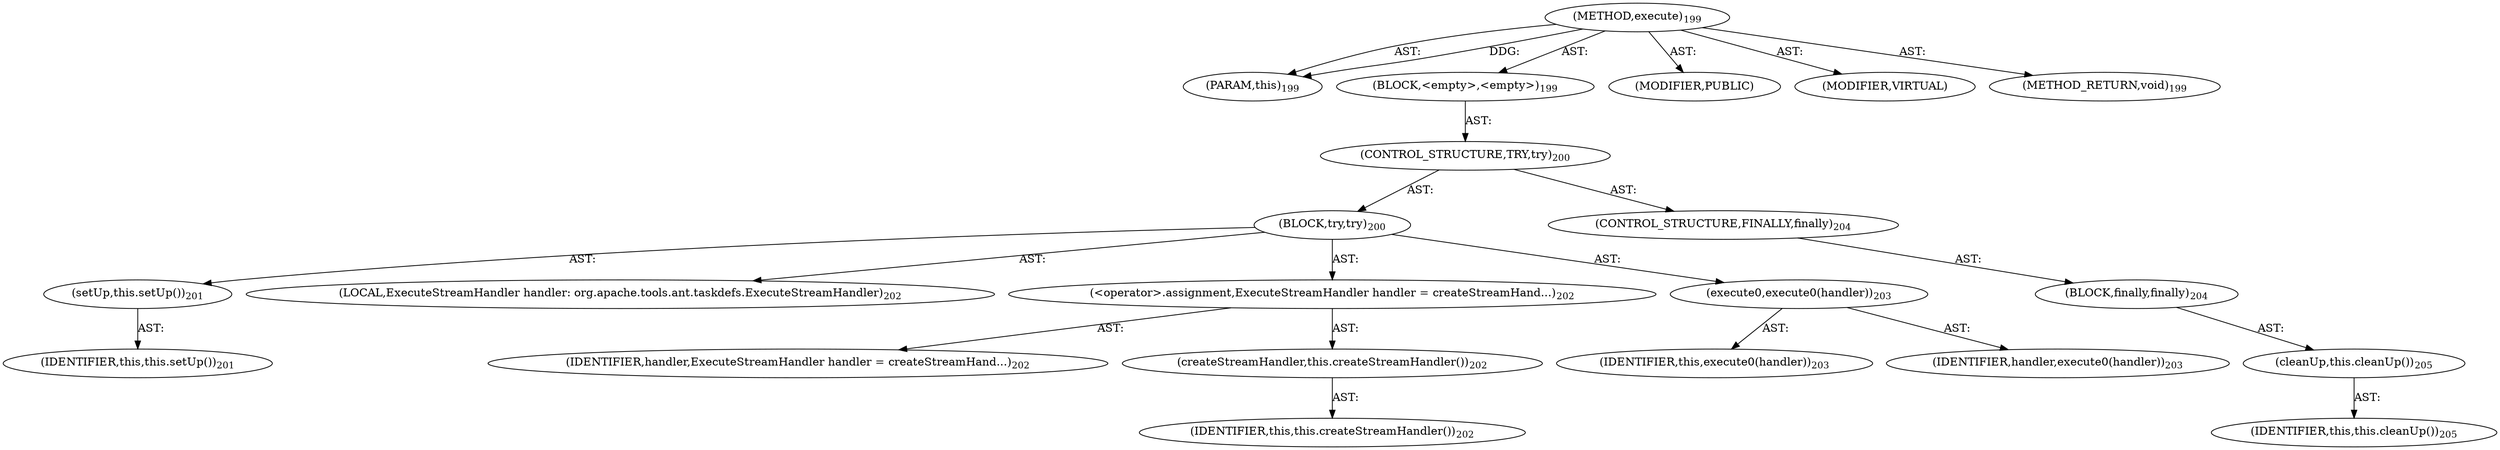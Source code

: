 digraph "execute" {  
"111669149705" [label = <(METHOD,execute)<SUB>199</SUB>> ]
"115964116996" [label = <(PARAM,this)<SUB>199</SUB>> ]
"25769803787" [label = <(BLOCK,&lt;empty&gt;,&lt;empty&gt;)<SUB>199</SUB>> ]
"47244640258" [label = <(CONTROL_STRUCTURE,TRY,try)<SUB>200</SUB>> ]
"25769803788" [label = <(BLOCK,try,try)<SUB>200</SUB>> ]
"30064771144" [label = <(setUp,this.setUp())<SUB>201</SUB>> ]
"68719476740" [label = <(IDENTIFIER,this,this.setUp())<SUB>201</SUB>> ]
"94489280512" [label = <(LOCAL,ExecuteStreamHandler handler: org.apache.tools.ant.taskdefs.ExecuteStreamHandler)<SUB>202</SUB>> ]
"30064771145" [label = <(&lt;operator&gt;.assignment,ExecuteStreamHandler handler = createStreamHand...)<SUB>202</SUB>> ]
"68719476794" [label = <(IDENTIFIER,handler,ExecuteStreamHandler handler = createStreamHand...)<SUB>202</SUB>> ]
"30064771146" [label = <(createStreamHandler,this.createStreamHandler())<SUB>202</SUB>> ]
"68719476741" [label = <(IDENTIFIER,this,this.createStreamHandler())<SUB>202</SUB>> ]
"30064771147" [label = <(execute0,execute0(handler))<SUB>203</SUB>> ]
"68719476742" [label = <(IDENTIFIER,this,execute0(handler))<SUB>203</SUB>> ]
"68719476795" [label = <(IDENTIFIER,handler,execute0(handler))<SUB>203</SUB>> ]
"47244640259" [label = <(CONTROL_STRUCTURE,FINALLY,finally)<SUB>204</SUB>> ]
"25769803789" [label = <(BLOCK,finally,finally)<SUB>204</SUB>> ]
"30064771148" [label = <(cleanUp,this.cleanUp())<SUB>205</SUB>> ]
"68719476743" [label = <(IDENTIFIER,this,this.cleanUp())<SUB>205</SUB>> ]
"133143986201" [label = <(MODIFIER,PUBLIC)> ]
"133143986202" [label = <(MODIFIER,VIRTUAL)> ]
"128849018889" [label = <(METHOD_RETURN,void)<SUB>199</SUB>> ]
  "111669149705" -> "115964116996"  [ label = "AST: "] 
  "111669149705" -> "25769803787"  [ label = "AST: "] 
  "111669149705" -> "133143986201"  [ label = "AST: "] 
  "111669149705" -> "133143986202"  [ label = "AST: "] 
  "111669149705" -> "128849018889"  [ label = "AST: "] 
  "25769803787" -> "47244640258"  [ label = "AST: "] 
  "47244640258" -> "25769803788"  [ label = "AST: "] 
  "47244640258" -> "47244640259"  [ label = "AST: "] 
  "25769803788" -> "30064771144"  [ label = "AST: "] 
  "25769803788" -> "94489280512"  [ label = "AST: "] 
  "25769803788" -> "30064771145"  [ label = "AST: "] 
  "25769803788" -> "30064771147"  [ label = "AST: "] 
  "30064771144" -> "68719476740"  [ label = "AST: "] 
  "30064771145" -> "68719476794"  [ label = "AST: "] 
  "30064771145" -> "30064771146"  [ label = "AST: "] 
  "30064771146" -> "68719476741"  [ label = "AST: "] 
  "30064771147" -> "68719476742"  [ label = "AST: "] 
  "30064771147" -> "68719476795"  [ label = "AST: "] 
  "47244640259" -> "25769803789"  [ label = "AST: "] 
  "25769803789" -> "30064771148"  [ label = "AST: "] 
  "30064771148" -> "68719476743"  [ label = "AST: "] 
  "111669149705" -> "115964116996"  [ label = "DDG: "] 
}
